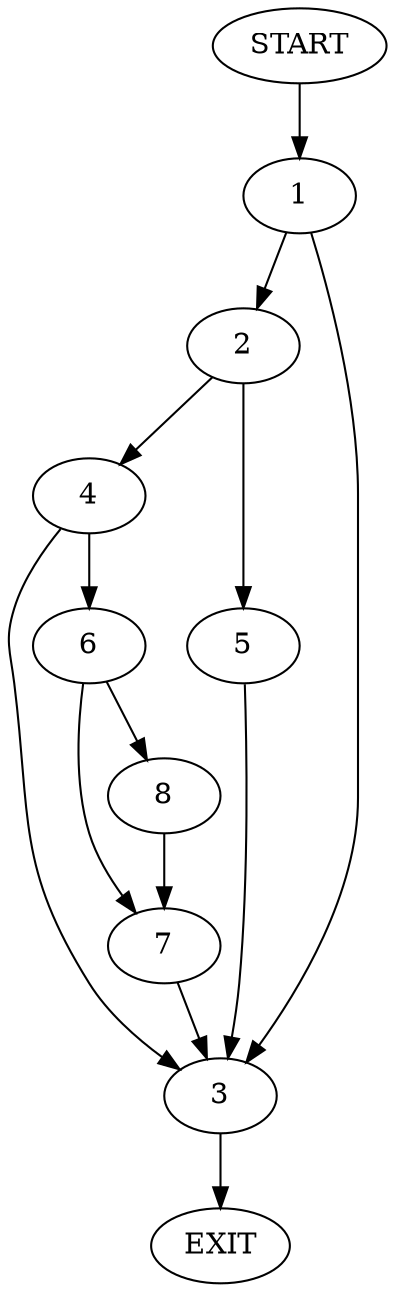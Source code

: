digraph {
0 [label="START"]
9 [label="EXIT"]
0 -> 1
1 -> 2
1 -> 3
2 -> 4
2 -> 5
3 -> 9
4 -> 6
4 -> 3
5 -> 3
6 -> 7
6 -> 8
8 -> 7
7 -> 3
}
